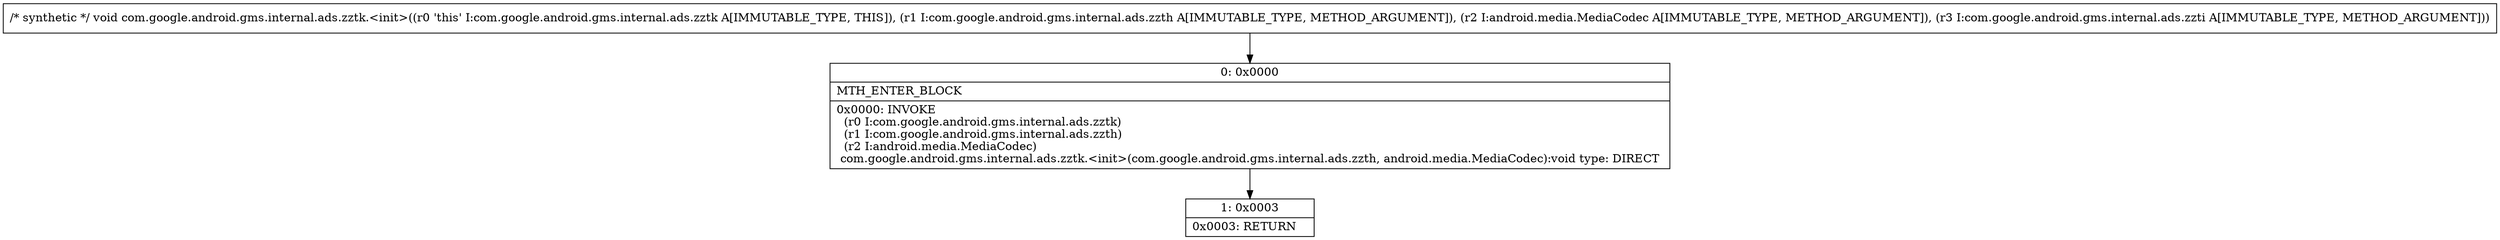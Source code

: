 digraph "CFG forcom.google.android.gms.internal.ads.zztk.\<init\>(Lcom\/google\/android\/gms\/internal\/ads\/zzth;Landroid\/media\/MediaCodec;Lcom\/google\/android\/gms\/internal\/ads\/zzti;)V" {
Node_0 [shape=record,label="{0\:\ 0x0000|MTH_ENTER_BLOCK\l|0x0000: INVOKE  \l  (r0 I:com.google.android.gms.internal.ads.zztk)\l  (r1 I:com.google.android.gms.internal.ads.zzth)\l  (r2 I:android.media.MediaCodec)\l com.google.android.gms.internal.ads.zztk.\<init\>(com.google.android.gms.internal.ads.zzth, android.media.MediaCodec):void type: DIRECT \l}"];
Node_1 [shape=record,label="{1\:\ 0x0003|0x0003: RETURN   \l}"];
MethodNode[shape=record,label="{\/* synthetic *\/ void com.google.android.gms.internal.ads.zztk.\<init\>((r0 'this' I:com.google.android.gms.internal.ads.zztk A[IMMUTABLE_TYPE, THIS]), (r1 I:com.google.android.gms.internal.ads.zzth A[IMMUTABLE_TYPE, METHOD_ARGUMENT]), (r2 I:android.media.MediaCodec A[IMMUTABLE_TYPE, METHOD_ARGUMENT]), (r3 I:com.google.android.gms.internal.ads.zzti A[IMMUTABLE_TYPE, METHOD_ARGUMENT])) }"];
MethodNode -> Node_0;
Node_0 -> Node_1;
}

